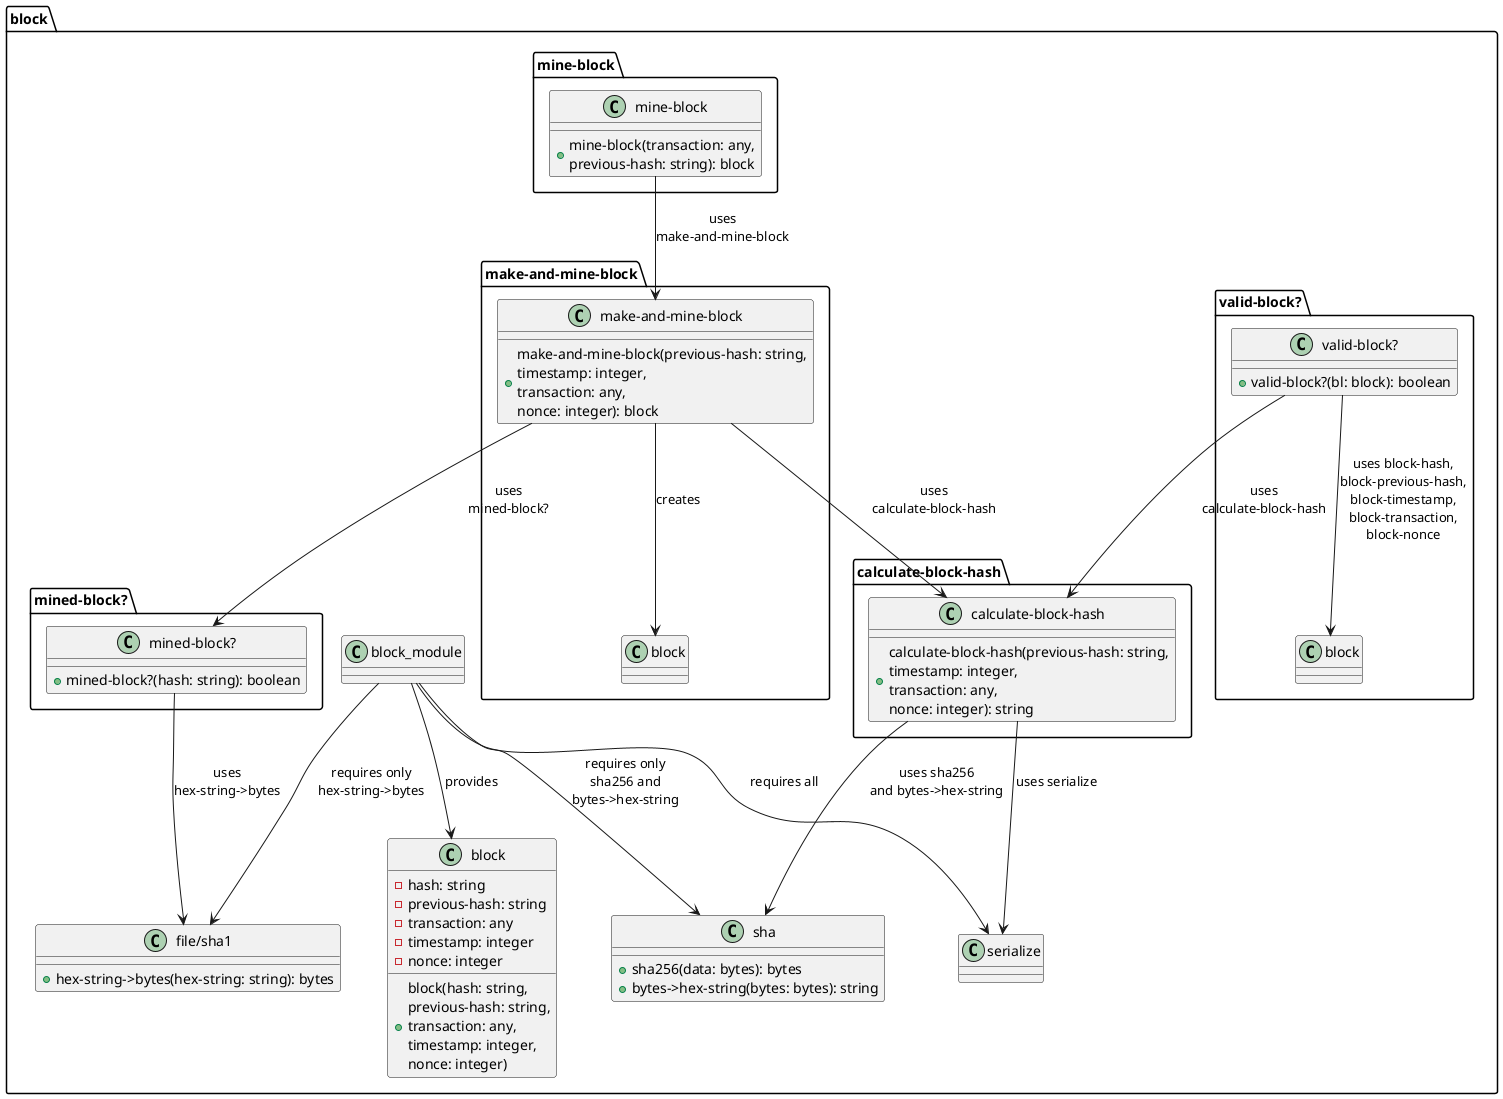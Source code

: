 @startuml
package "block" {
  class block {
    - hash: string
    - previous-hash: string
    - transaction: any
    - timestamp: integer
    - nonce: integer
    + block(hash: string,\nprevious-hash: string,\ntransaction: any,\ntimestamp: integer,\nnonce: integer)
  }

  class "file/sha1" as file_sha1_module {
    + hex-string->bytes(hex-string: string): bytes
  }

  class "sha" as sha_module {
    + sha256(data: bytes): bytes
    + bytes->hex-string(bytes: bytes): string
  }

  class "serialize" as racket_serialize_module

  block_module --> file_sha1_module : requires only\nhex-string->bytes
  block_module --> sha_module : requires only\nsha256 and\nbytes->hex-string
  block_module --> racket_serialize_module : requires all
  block_module --> block : provides

  package "calculate-block-hash" {
    class "calculate-block-hash" as calculate_block_hash_function {
      + calculate-block-hash(previous-hash: string,\ntimestamp: integer,\ntransaction: any,\nnonce: integer): string
    }

    calculate_block_hash_function --> sha_module : uses sha256\nand bytes->hex-string
    calculate_block_hash_function --> racket_serialize_module : uses serialize
  }

  package "valid-block?" {
    class "valid-block?" as valid_block_function {
      + valid-block?(bl: block): boolean
    }

    valid_block_function --> block : uses block-hash,\nblock-previous-hash,\nblock-timestamp,\nblock-transaction,\nblock-nonce
    valid_block_function --> calculate_block_hash_function : uses\ncalculate-block-hash
  }

  package "mined-block?" {
    class "mined-block?" as mined_block_function {
      + mined-block?(hash: string): boolean
    }

    mined_block_function --> file_sha1_module : uses\nhex-string->bytes
  }

  package "make-and-mine-block" {
    class "make-and-mine-block" as make_and_mine_block_function {
      + make-and-mine-block(previous-hash: string,\ntimestamp: integer,\ntransaction: any,\nnonce: integer): block
    }

    make_and_mine_block_function --> calculate_block_hash_function : uses\ncalculate-block-hash
    make_and_mine_block_function --> mined_block_function : uses\nmined-block?
    make_and_mine_block_function --> block : creates
  }

  package "mine-block" {
    class "mine-block" as mine_block_function {
      + mine-block(transaction: any,\nprevious-hash: string): block
    }

    mine_block_function --> make_and_mine_block_function : uses\nmake-and-mine-block
  }
}
@enduml